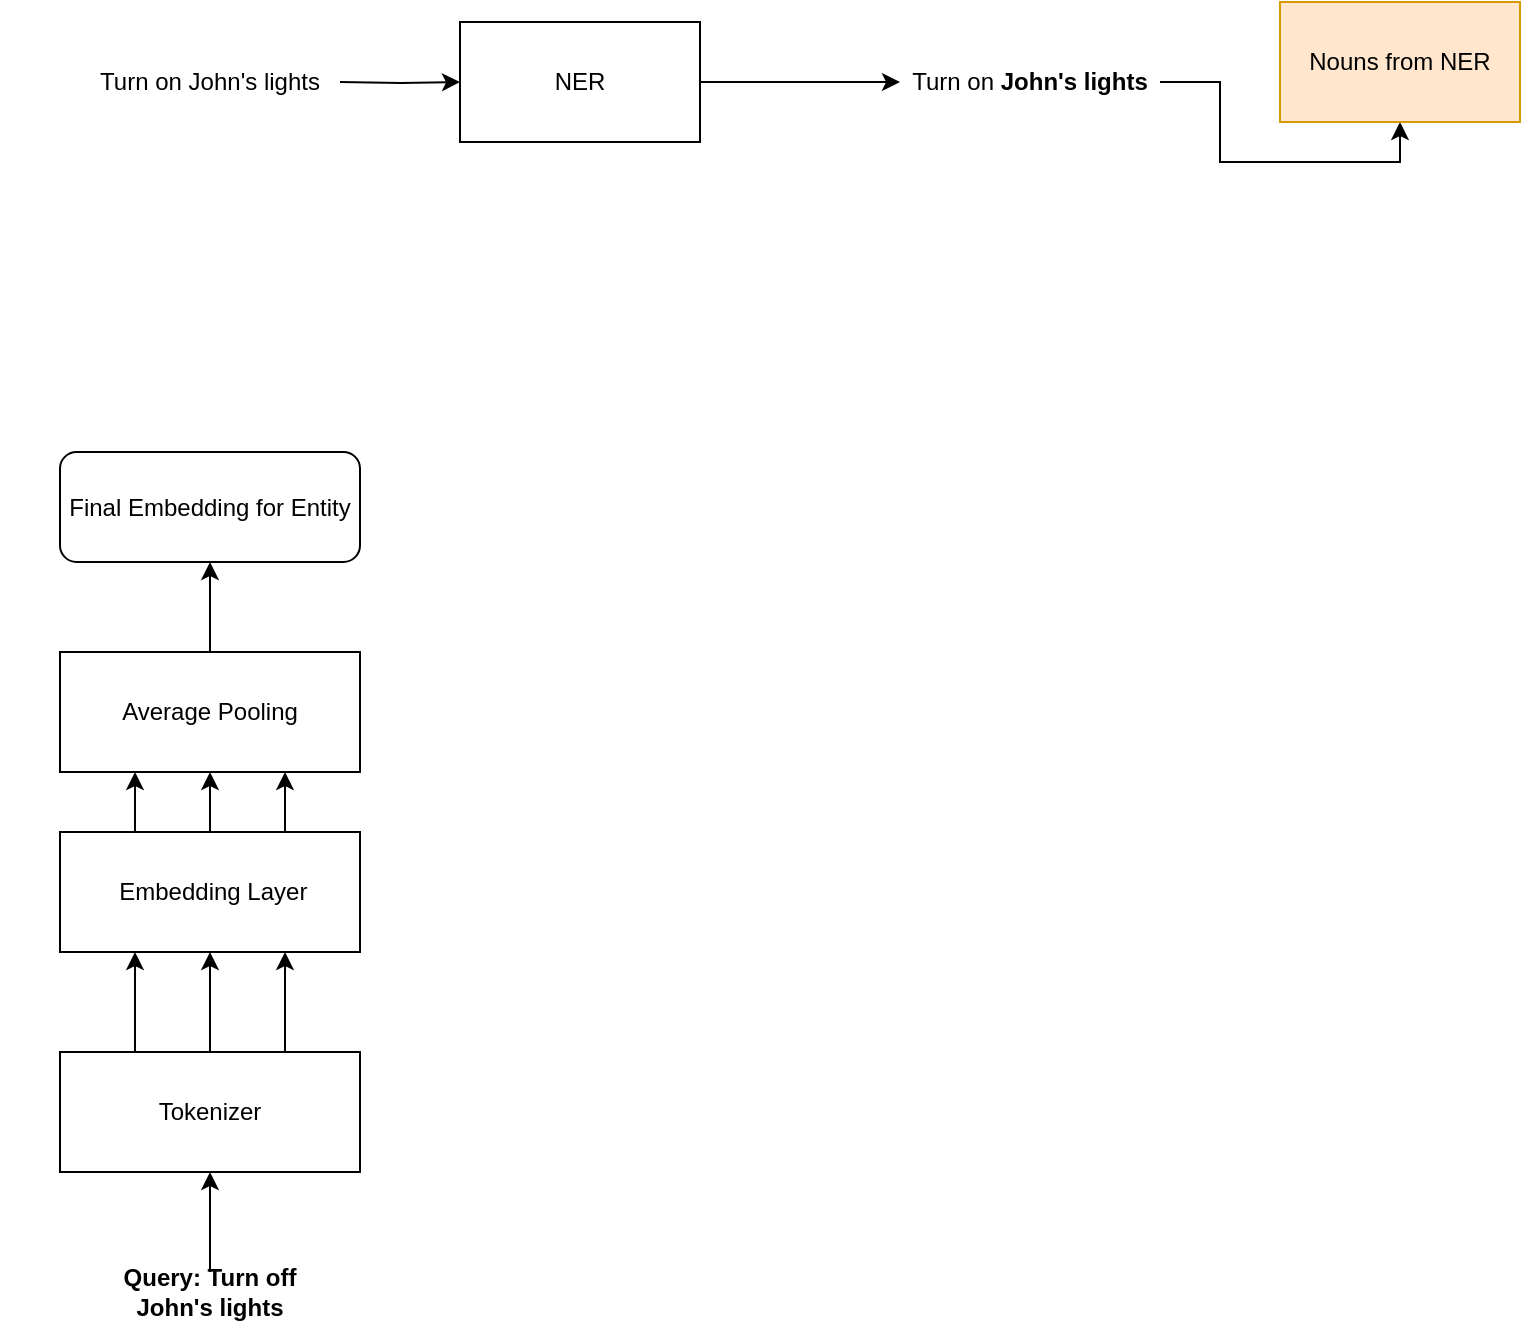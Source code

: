 <mxfile version="13.6.2" type="github">
  <diagram id="PWtybto-T6b13MQPVDj4" name="Page-1">
    <mxGraphModel dx="1298" dy="798" grid="1" gridSize="10" guides="1" tooltips="1" connect="1" arrows="1" fold="1" page="1" pageScale="1" pageWidth="850" pageHeight="1100" math="0" shadow="0">
      <root>
        <mxCell id="0" />
        <mxCell id="1" parent="0" />
        <mxCell id="3pFGiDuIdfAI9uqjbGSs-20" style="edgeStyle=orthogonalEdgeStyle;rounded=0;orthogonalLoop=1;jettySize=auto;html=1;exitX=0.5;exitY=0;exitDx=0;exitDy=0;entryX=0.5;entryY=1;entryDx=0;entryDy=0;" edge="1" parent="1" source="96zG2RHDdQJClAzp30Tf-1" target="3pFGiDuIdfAI9uqjbGSs-17">
          <mxGeometry relative="1" as="geometry" />
        </mxCell>
        <mxCell id="3pFGiDuIdfAI9uqjbGSs-21" style="edgeStyle=orthogonalEdgeStyle;rounded=0;orthogonalLoop=1;jettySize=auto;html=1;exitX=0.25;exitY=0;exitDx=0;exitDy=0;entryX=0.25;entryY=1;entryDx=0;entryDy=0;" edge="1" parent="1" source="96zG2RHDdQJClAzp30Tf-1" target="3pFGiDuIdfAI9uqjbGSs-17">
          <mxGeometry relative="1" as="geometry" />
        </mxCell>
        <mxCell id="3pFGiDuIdfAI9uqjbGSs-22" style="edgeStyle=orthogonalEdgeStyle;rounded=0;orthogonalLoop=1;jettySize=auto;html=1;exitX=0.75;exitY=0;exitDx=0;exitDy=0;entryX=0.75;entryY=1;entryDx=0;entryDy=0;" edge="1" parent="1" source="96zG2RHDdQJClAzp30Tf-1" target="3pFGiDuIdfAI9uqjbGSs-17">
          <mxGeometry relative="1" as="geometry" />
        </mxCell>
        <mxCell id="96zG2RHDdQJClAzp30Tf-1" value="&amp;nbsp;Embedding Layer" style="rounded=0;whiteSpace=wrap;html=1;" parent="1" vertex="1">
          <mxGeometry x="90" y="525" width="150" height="60" as="geometry" />
        </mxCell>
        <mxCell id="3pFGiDuIdfAI9uqjbGSs-6" style="edgeStyle=orthogonalEdgeStyle;rounded=0;orthogonalLoop=1;jettySize=auto;html=1;entryX=0;entryY=0.5;entryDx=0;entryDy=0;" edge="1" parent="1" target="3pFGiDuIdfAI9uqjbGSs-3">
          <mxGeometry relative="1" as="geometry">
            <mxPoint x="230" y="150" as="sourcePoint" />
          </mxGeometry>
        </mxCell>
        <mxCell id="3pFGiDuIdfAI9uqjbGSs-11" style="edgeStyle=orthogonalEdgeStyle;rounded=0;orthogonalLoop=1;jettySize=auto;html=1;entryX=0.5;entryY=1;entryDx=0;entryDy=0;" edge="1" parent="1" source="3pFGiDuIdfAI9uqjbGSs-2" target="3pFGiDuIdfAI9uqjbGSs-10">
          <mxGeometry relative="1" as="geometry" />
        </mxCell>
        <mxCell id="3pFGiDuIdfAI9uqjbGSs-2" value="Turn on &lt;b&gt;John&#39;s lights&lt;/b&gt;" style="text;html=1;strokeColor=none;fillColor=none;align=center;verticalAlign=middle;whiteSpace=wrap;rounded=0;" vertex="1" parent="1">
          <mxGeometry x="510" y="140" width="130" height="20" as="geometry" />
        </mxCell>
        <mxCell id="3pFGiDuIdfAI9uqjbGSs-7" style="edgeStyle=orthogonalEdgeStyle;rounded=0;orthogonalLoop=1;jettySize=auto;html=1;" edge="1" parent="1" source="3pFGiDuIdfAI9uqjbGSs-3" target="3pFGiDuIdfAI9uqjbGSs-2">
          <mxGeometry relative="1" as="geometry" />
        </mxCell>
        <mxCell id="3pFGiDuIdfAI9uqjbGSs-3" value="NER" style="rounded=0;whiteSpace=wrap;html=1;" vertex="1" parent="1">
          <mxGeometry x="290" y="120" width="120" height="60" as="geometry" />
        </mxCell>
        <mxCell id="3pFGiDuIdfAI9uqjbGSs-15" style="edgeStyle=orthogonalEdgeStyle;rounded=0;orthogonalLoop=1;jettySize=auto;html=1;entryX=0.5;entryY=1;entryDx=0;entryDy=0;" edge="1" parent="1" source="3pFGiDuIdfAI9uqjbGSs-8" target="3pFGiDuIdfAI9uqjbGSs-14">
          <mxGeometry relative="1" as="geometry" />
        </mxCell>
        <mxCell id="3pFGiDuIdfAI9uqjbGSs-8" value="Query: Turn off John&#39;s lights" style="text;html=1;strokeColor=none;fillColor=none;align=center;verticalAlign=middle;whiteSpace=wrap;rounded=0;fontStyle=1" vertex="1" parent="1">
          <mxGeometry x="110" y="745" width="110" height="20" as="geometry" />
        </mxCell>
        <mxCell id="3pFGiDuIdfAI9uqjbGSs-9" value="Turn on John&#39;s lights" style="text;html=1;strokeColor=none;fillColor=none;align=center;verticalAlign=middle;whiteSpace=wrap;rounded=0;" vertex="1" parent="1">
          <mxGeometry x="60" y="140" width="210" height="20" as="geometry" />
        </mxCell>
        <mxCell id="3pFGiDuIdfAI9uqjbGSs-10" value="Nouns from NER" style="rounded=0;whiteSpace=wrap;html=1;fillColor=#ffe6cc;strokeColor=#d79b00;" vertex="1" parent="1">
          <mxGeometry x="700" y="110" width="120" height="60" as="geometry" />
        </mxCell>
        <mxCell id="3pFGiDuIdfAI9uqjbGSs-16" style="edgeStyle=orthogonalEdgeStyle;rounded=0;orthogonalLoop=1;jettySize=auto;html=1;entryX=0.5;entryY=1;entryDx=0;entryDy=0;" edge="1" parent="1" source="3pFGiDuIdfAI9uqjbGSs-14" target="96zG2RHDdQJClAzp30Tf-1">
          <mxGeometry relative="1" as="geometry" />
        </mxCell>
        <mxCell id="3pFGiDuIdfAI9uqjbGSs-18" style="edgeStyle=orthogonalEdgeStyle;rounded=0;orthogonalLoop=1;jettySize=auto;html=1;exitX=0.25;exitY=0;exitDx=0;exitDy=0;entryX=0.25;entryY=1;entryDx=0;entryDy=0;" edge="1" parent="1" source="3pFGiDuIdfAI9uqjbGSs-14" target="96zG2RHDdQJClAzp30Tf-1">
          <mxGeometry relative="1" as="geometry" />
        </mxCell>
        <mxCell id="3pFGiDuIdfAI9uqjbGSs-19" style="edgeStyle=orthogonalEdgeStyle;rounded=0;orthogonalLoop=1;jettySize=auto;html=1;exitX=0.75;exitY=0;exitDx=0;exitDy=0;entryX=0.75;entryY=1;entryDx=0;entryDy=0;" edge="1" parent="1" source="3pFGiDuIdfAI9uqjbGSs-14" target="96zG2RHDdQJClAzp30Tf-1">
          <mxGeometry relative="1" as="geometry" />
        </mxCell>
        <mxCell id="3pFGiDuIdfAI9uqjbGSs-14" value="Tokenizer " style="rounded=0;whiteSpace=wrap;html=1;" vertex="1" parent="1">
          <mxGeometry x="90" y="635" width="150" height="60" as="geometry" />
        </mxCell>
        <mxCell id="3pFGiDuIdfAI9uqjbGSs-26" style="edgeStyle=orthogonalEdgeStyle;rounded=0;orthogonalLoop=1;jettySize=auto;html=1;exitX=0.5;exitY=0;exitDx=0;exitDy=0;entryX=0.5;entryY=1;entryDx=0;entryDy=0;" edge="1" parent="1" source="3pFGiDuIdfAI9uqjbGSs-17" target="3pFGiDuIdfAI9uqjbGSs-24">
          <mxGeometry relative="1" as="geometry" />
        </mxCell>
        <mxCell id="3pFGiDuIdfAI9uqjbGSs-17" value="Average Pooling" style="rounded=0;whiteSpace=wrap;html=1;" vertex="1" parent="1">
          <mxGeometry x="90" y="435" width="150" height="60" as="geometry" />
        </mxCell>
        <mxCell id="3pFGiDuIdfAI9uqjbGSs-24" value="Final Embedding for Entity" style="rounded=1;whiteSpace=wrap;html=1;" vertex="1" parent="1">
          <mxGeometry x="90" y="335" width="150" height="55" as="geometry" />
        </mxCell>
      </root>
    </mxGraphModel>
  </diagram>
</mxfile>
